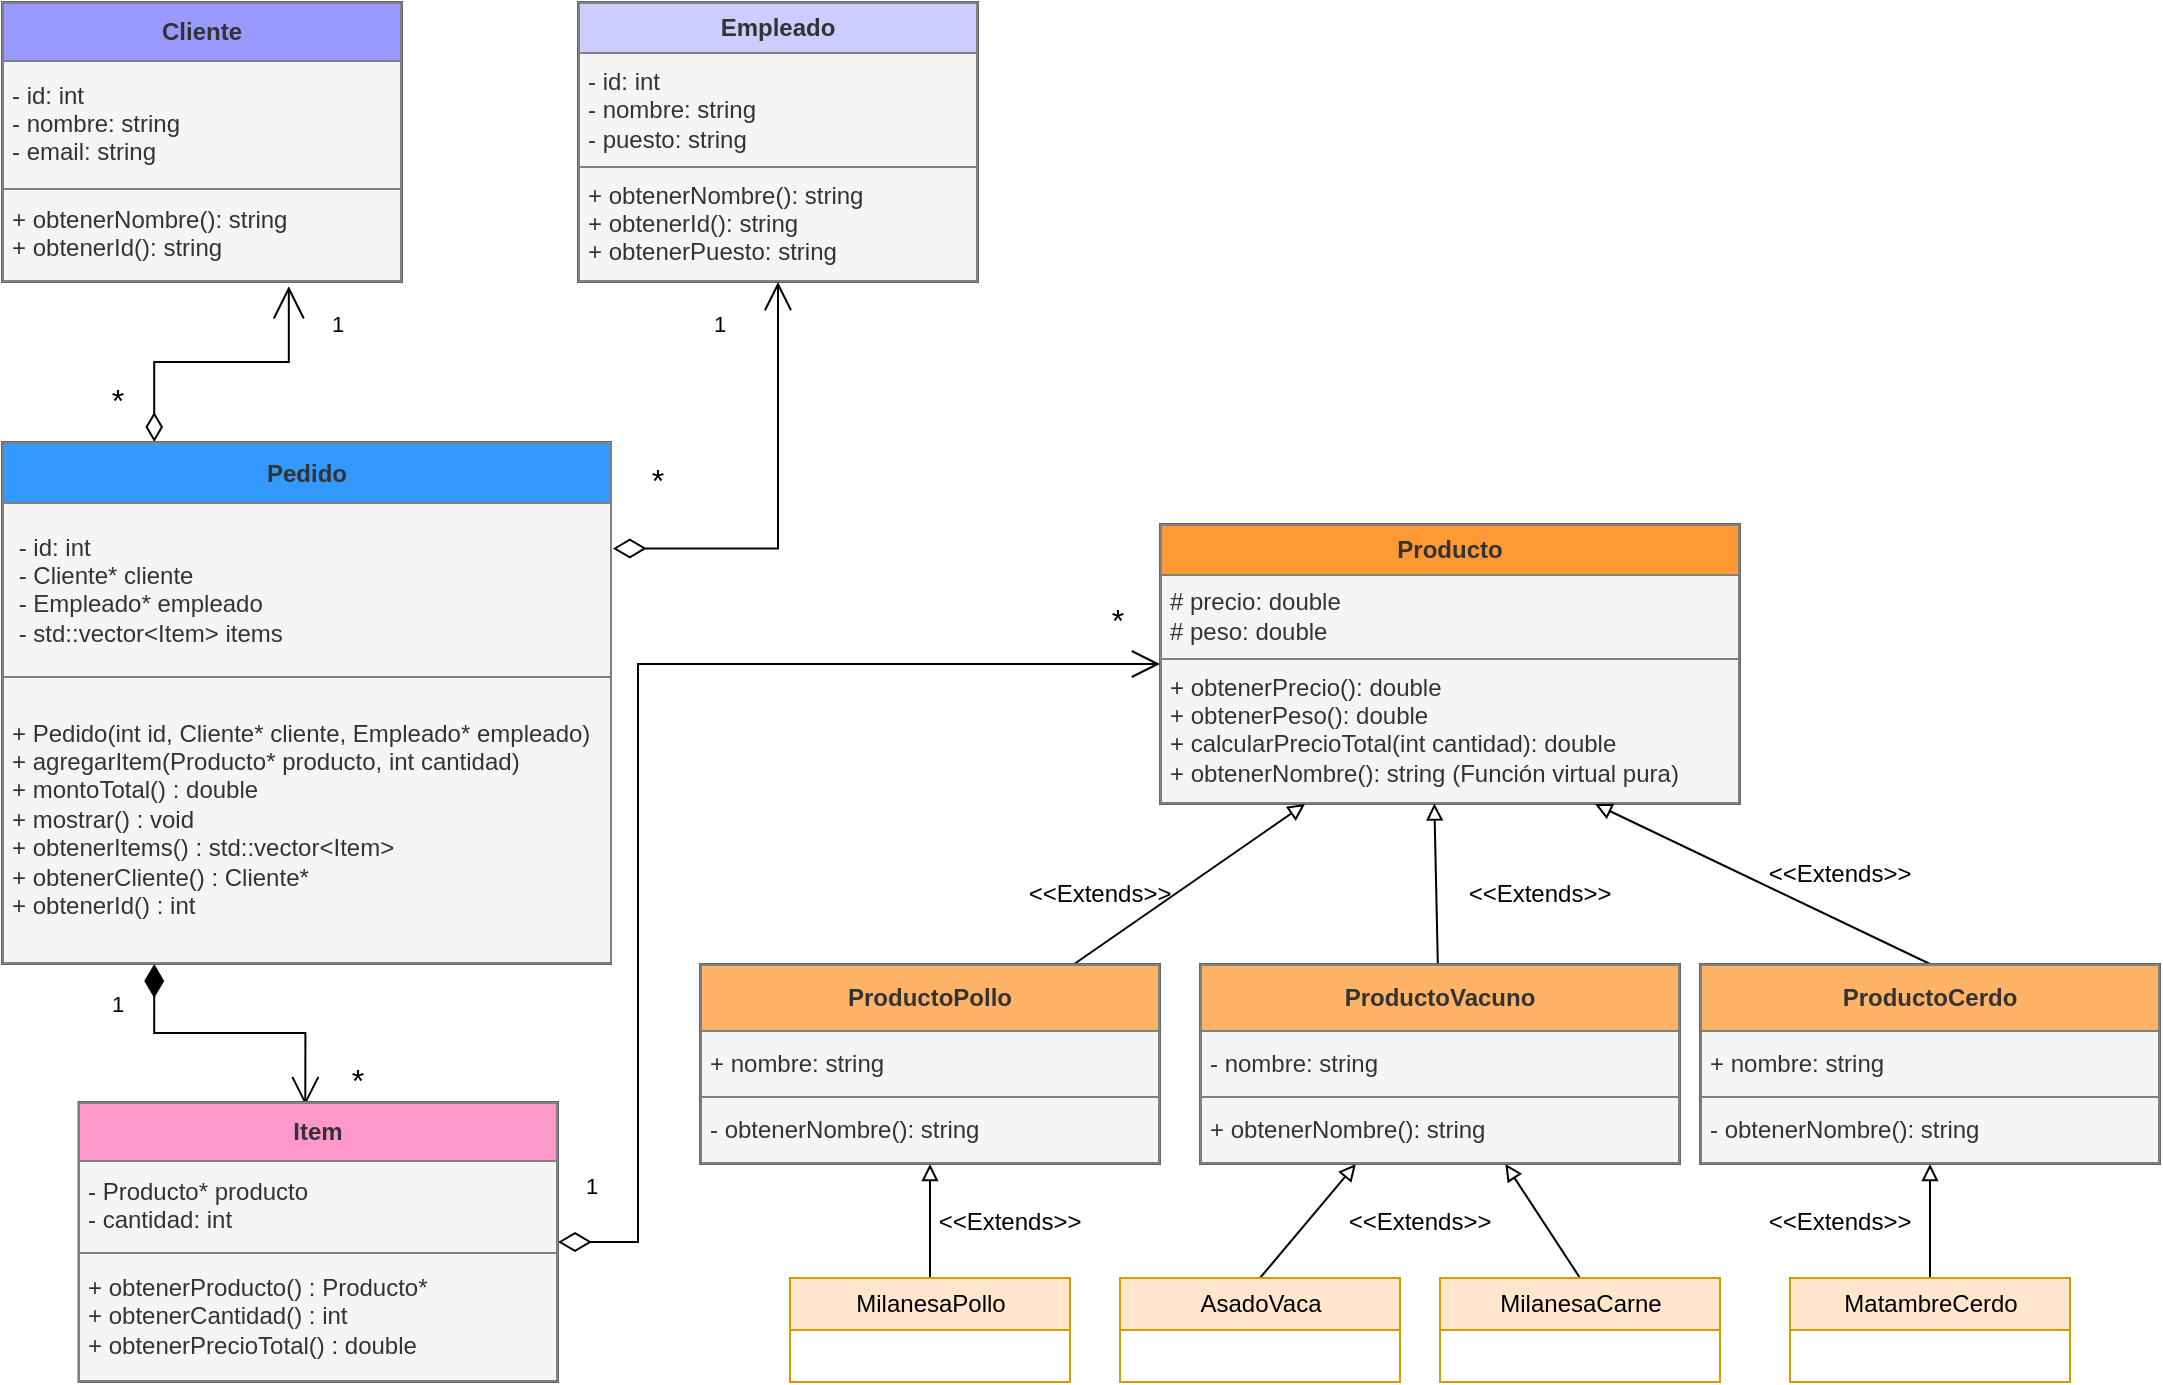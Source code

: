 <mxfile>
    <diagram id="5OWV4PbIZp0t7cs6TkMt" name="Page-1">
        <mxGraphModel dx="797" dy="815" grid="1" gridSize="10" guides="1" tooltips="1" connect="1" arrows="1" fold="1" page="1" pageScale="1" pageWidth="1169" pageHeight="827" background="#ffffff" math="0" shadow="0">
            <root>
                <mxCell id="0"/>
                <mxCell id="1" parent="0"/>
                <mxCell id="66" style="edgeStyle=orthogonalEdgeStyle;rounded=0;jumpSize=6;html=1;strokeColor=#000000;strokeWidth=1;fontSize=11;fontColor=#000000;startArrow=open;startFill=0;endArrow=diamondThin;endFill=0;startSize=14;endSize=12;targetPerimeterSpacing=0;entryX=0.25;entryY=0;entryDx=0;entryDy=0;exitX=0.717;exitY=1.015;exitDx=0;exitDy=0;exitPerimeter=0;" edge="1" parent="1" source="13" target="45">
                    <mxGeometry relative="1" as="geometry"/>
                </mxCell>
                <mxCell id="13" value="&lt;table border=&quot;1&quot; width=&quot;100%&quot; height=&quot;100%&quot; cellpadding=&quot;4&quot; style=&quot;width:100%;height:100%;border-collapse:collapse;&quot;&gt;&lt;tbody&gt;&lt;tr&gt;&lt;th style=&quot;background-color: rgb(153, 153, 255);&quot; align=&quot;center&quot;&gt;Cliente&lt;/th&gt;&lt;/tr&gt;&lt;tr&gt;&lt;td&gt;- id: int&lt;br&gt;- nombre: string&lt;br&gt;- email: string&lt;/td&gt;&lt;/tr&gt;&lt;tr&gt;&lt;td&gt;+ obtenerNombre(): string&lt;br&gt;+ obtenerId(): string&lt;/td&gt;&lt;/tr&gt;&lt;/tbody&gt;&lt;/table&gt;" style="text;html=1;whiteSpace=wrap;strokeColor=#666666;fillColor=#f5f5f5;overflow=fill;fontColor=#333333;labelBackgroundColor=none;labelBorderColor=none;" parent="1" vertex="1">
                    <mxGeometry x="62" y="60" width="200" height="140" as="geometry"/>
                </mxCell>
                <mxCell id="14" value="&lt;table border=&quot;1&quot; width=&quot;100%&quot; height=&quot;100%&quot; cellpadding=&quot;4&quot; style=&quot;width:100%;height:100%;border-collapse:collapse;&quot;&gt;&lt;tbody&gt;&lt;tr&gt;&lt;th style=&quot;background-color: rgb(204, 204, 255);&quot; align=&quot;center&quot;&gt;Empleado&lt;/th&gt;&lt;/tr&gt;&lt;tr&gt;&lt;td&gt;- id: int&lt;br&gt;- nombre: string&lt;br&gt;- puesto: string&lt;/td&gt;&lt;/tr&gt;&lt;tr&gt;&lt;td&gt;+ obtenerNombre(): string&lt;br&gt;+ obtenerId(): string&lt;br&gt;+ obtenerPuesto: string&lt;/td&gt;&lt;/tr&gt;&lt;/tbody&gt;&lt;/table&gt;" style="text;html=1;whiteSpace=wrap;strokeColor=#666666;fillColor=#f5f5f5;overflow=fill;fontColor=#333333;labelBackgroundColor=none;labelBorderColor=none;" parent="1" vertex="1">
                    <mxGeometry x="350" y="60" width="200" height="140" as="geometry"/>
                </mxCell>
                <mxCell id="15" value="&lt;table border=&quot;1&quot; width=&quot;100%&quot; height=&quot;100%&quot; cellpadding=&quot;4&quot; style=&quot;width:100%;height:100%;border-collapse:collapse;&quot;&gt;&lt;tbody&gt;&lt;tr&gt;&lt;th style=&quot;background-color: rgb(255, 153, 51);&quot; align=&quot;center&quot;&gt;Producto&lt;/th&gt;&lt;/tr&gt;&lt;tr&gt;&lt;td&gt;# precio: double&lt;br&gt;# peso: double&lt;br&gt;&lt;/td&gt;&lt;/tr&gt;&lt;tr&gt;&lt;td&gt;+ obtenerPrecio(): double&lt;br&gt;+ obtenerPeso(): double&lt;br&gt;+ calcularPrecioTotal(int cantidad): double&lt;br&gt;&lt;span class=&quot;hljs-operator&quot;&gt;+&lt;/span&gt;&amp;nbsp;obtenerNombre(): string (Función virtual pura)&lt;br&gt;&lt;/td&gt;&lt;/tr&gt;&lt;/tbody&gt;&lt;/table&gt;" style="text;html=1;whiteSpace=wrap;strokeColor=#666666;fillColor=#f5f5f5;overflow=fill;labelBackgroundColor=none;labelBorderColor=none;fillStyle=auto;shadow=0;rounded=0;glass=0;fontColor=#333333;" vertex="1" parent="1">
                    <mxGeometry x="641" y="321" width="290" height="140" as="geometry"/>
                </mxCell>
                <mxCell id="41" style="edgeStyle=none;html=1;exitX=0.5;exitY=0;exitDx=0;exitDy=0;entryX=0.5;entryY=1;entryDx=0;entryDy=0;strokeColor=#000000;fontColor=#000000;endArrow=block;endFill=0;" edge="1" parent="1" source="17" target="31">
                    <mxGeometry relative="1" as="geometry"/>
                </mxCell>
                <mxCell id="17" value="&lt;font color=&quot;#000000&quot;&gt;MatambreCerdo&lt;/font&gt;" style="swimlane;fontStyle=0;childLayout=stackLayout;horizontal=1;startSize=26;fillColor=#ffe6cc;horizontalStack=0;resizeParent=1;resizeParentMax=0;resizeLast=0;collapsible=1;marginBottom=0;html=1;strokeColor=#d79b00;" vertex="1" parent="1">
                    <mxGeometry x="956" y="698" width="140" height="52" as="geometry"/>
                </mxCell>
                <mxCell id="40" style="edgeStyle=none;html=1;exitX=0.5;exitY=0;exitDx=0;exitDy=0;strokeColor=#000000;fontColor=#000000;endArrow=block;endFill=0;" edge="1" parent="1" source="21" target="30">
                    <mxGeometry relative="1" as="geometry"/>
                </mxCell>
                <mxCell id="21" value="&lt;font color=&quot;#000000&quot;&gt;MilanesaCarne&lt;/font&gt;" style="swimlane;fontStyle=0;childLayout=stackLayout;horizontal=1;startSize=26;fillColor=#ffe6cc;horizontalStack=0;resizeParent=1;resizeParentMax=0;resizeLast=0;collapsible=1;marginBottom=0;html=1;strokeColor=#d79b00;" vertex="1" parent="1">
                    <mxGeometry x="781" y="698" width="140" height="52" as="geometry"/>
                </mxCell>
                <mxCell id="39" style="edgeStyle=none;html=1;exitX=0.5;exitY=0;exitDx=0;exitDy=0;strokeColor=#000000;fontColor=#000000;endArrow=block;endFill=0;" edge="1" parent="1" source="22" target="30">
                    <mxGeometry relative="1" as="geometry"/>
                </mxCell>
                <mxCell id="22" value="&lt;font color=&quot;#000000&quot;&gt;AsadoVaca&lt;/font&gt;" style="swimlane;fontStyle=0;childLayout=stackLayout;horizontal=1;startSize=26;fillColor=#ffe6cc;horizontalStack=0;resizeParent=1;resizeParentMax=0;resizeLast=0;collapsible=1;marginBottom=0;html=1;strokeColor=#d79b00;" vertex="1" parent="1">
                    <mxGeometry x="621" y="698" width="140" height="52" as="geometry"/>
                </mxCell>
                <mxCell id="38" style="edgeStyle=none;html=1;exitX=0.5;exitY=0;exitDx=0;exitDy=0;entryX=0.5;entryY=1;entryDx=0;entryDy=0;strokeColor=#000000;fontColor=#000000;endArrow=block;endFill=0;" edge="1" parent="1" source="23" target="29">
                    <mxGeometry relative="1" as="geometry"/>
                </mxCell>
                <mxCell id="23" value="&lt;font color=&quot;#000000&quot;&gt;MilanesaPollo&lt;/font&gt;" style="swimlane;fontStyle=0;childLayout=stackLayout;horizontal=1;startSize=26;fillColor=#ffe6cc;horizontalStack=0;resizeParent=1;resizeParentMax=0;resizeLast=0;collapsible=1;marginBottom=0;html=1;strokeColor=#d79b00;" vertex="1" parent="1">
                    <mxGeometry x="456" y="698" width="140" height="52" as="geometry"/>
                </mxCell>
                <mxCell id="32" style="edgeStyle=none;html=1;entryX=0.25;entryY=1;entryDx=0;entryDy=0;strokeColor=#000000;fontColor=#000000;endArrow=block;endFill=0;" edge="1" parent="1" source="29" target="15">
                    <mxGeometry relative="1" as="geometry"/>
                </mxCell>
                <mxCell id="29" value="&lt;table border=&quot;1&quot; width=&quot;100%&quot; height=&quot;100%&quot; cellpadding=&quot;4&quot; style=&quot;width:100%;height:100%;border-collapse:collapse;&quot;&gt;&lt;tbody&gt;&lt;tr&gt;&lt;th style=&quot;background-color: rgb(255, 179, 102);&quot; align=&quot;center&quot;&gt;ProductoPollo&lt;/th&gt;&lt;/tr&gt;&lt;tr&gt;&lt;td&gt;+ nombre: string&lt;br&gt;&lt;/td&gt;&lt;/tr&gt;&lt;tr&gt;&lt;td&gt;- obtenerNombre(): string&lt;br&gt;&lt;/td&gt;&lt;/tr&gt;&lt;/tbody&gt;&lt;/table&gt;" style="text;html=1;whiteSpace=wrap;strokeColor=#666666;fillColor=#f5f5f5;overflow=fill;fontColor=#333333;labelBackgroundColor=none;labelBorderColor=none;" vertex="1" parent="1">
                    <mxGeometry x="411" y="541" width="230" height="100" as="geometry"/>
                </mxCell>
                <mxCell id="33" style="edgeStyle=none;html=1;strokeColor=#000000;fontColor=#000000;endArrow=block;endFill=0;entryX=0.473;entryY=0.998;entryDx=0;entryDy=0;entryPerimeter=0;" edge="1" parent="1" source="30" target="15">
                    <mxGeometry relative="1" as="geometry">
                        <mxPoint x="781" y="481" as="targetPoint"/>
                    </mxGeometry>
                </mxCell>
                <mxCell id="30" value="&lt;table border=&quot;1&quot; width=&quot;100%&quot; height=&quot;100%&quot; cellpadding=&quot;4&quot; style=&quot;width:100%;height:100%;border-collapse:collapse;&quot;&gt;&lt;tbody&gt;&lt;tr&gt;&lt;th style=&quot;background-color: rgb(255, 179, 102);&quot; align=&quot;center&quot;&gt;ProductoVacuno&lt;/th&gt;&lt;/tr&gt;&lt;tr&gt;&lt;td&gt;- nombre: string&lt;br&gt;&lt;/td&gt;&lt;/tr&gt;&lt;tr&gt;&lt;td&gt;+ obtenerNombre(): string&lt;br&gt;&lt;/td&gt;&lt;/tr&gt;&lt;/tbody&gt;&lt;/table&gt;" style="text;html=1;whiteSpace=wrap;strokeColor=#666666;fillColor=#f5f5f5;overflow=fill;fontColor=#333333;labelBackgroundColor=none;labelBorderColor=none;" vertex="1" parent="1">
                    <mxGeometry x="661" y="541" width="240" height="100" as="geometry"/>
                </mxCell>
                <mxCell id="34" style="edgeStyle=none;html=1;exitX=0.5;exitY=0;exitDx=0;exitDy=0;entryX=0.75;entryY=1;entryDx=0;entryDy=0;strokeColor=#000000;fontColor=#000000;endArrow=block;endFill=0;" edge="1" parent="1" source="31" target="15">
                    <mxGeometry relative="1" as="geometry"/>
                </mxCell>
                <mxCell id="31" value="&lt;table border=&quot;1&quot; width=&quot;100%&quot; height=&quot;100%&quot; cellpadding=&quot;4&quot; style=&quot;width:100%;height:100%;border-collapse:collapse;&quot;&gt;&lt;tbody&gt;&lt;tr&gt;&lt;th style=&quot;background-color: rgb(255, 179, 102);&quot; align=&quot;center&quot;&gt;ProductoCerdo&lt;/th&gt;&lt;/tr&gt;&lt;tr&gt;&lt;td&gt;+ nombre: string&lt;br&gt;&lt;/td&gt;&lt;/tr&gt;&lt;tr&gt;&lt;td&gt;- obtenerNombre(): string&lt;br&gt;&lt;/td&gt;&lt;/tr&gt;&lt;/tbody&gt;&lt;/table&gt;" style="text;html=1;whiteSpace=wrap;strokeColor=#666666;fillColor=#f5f5f5;overflow=fill;fontColor=#333333;labelBackgroundColor=none;labelBorderColor=none;" vertex="1" parent="1">
                    <mxGeometry x="911" y="541" width="230" height="100" as="geometry"/>
                </mxCell>
                <mxCell id="35" value="&amp;lt;&amp;lt;Extends&amp;gt;&amp;gt;" style="text;html=1;strokeColor=none;fillColor=none;align=center;verticalAlign=middle;whiteSpace=wrap;rounded=0;fontColor=#000000;" vertex="1" parent="1">
                    <mxGeometry x="951" y="481" width="60" height="30" as="geometry"/>
                </mxCell>
                <mxCell id="36" value="&amp;lt;&amp;lt;Extends&amp;gt;&amp;gt;" style="text;html=1;strokeColor=none;fillColor=none;align=center;verticalAlign=middle;whiteSpace=wrap;rounded=0;fontColor=#000000;" vertex="1" parent="1">
                    <mxGeometry x="801" y="491" width="60" height="30" as="geometry"/>
                </mxCell>
                <mxCell id="37" value="&amp;lt;&amp;lt;Extends&amp;gt;&amp;gt;" style="text;html=1;strokeColor=none;fillColor=none;align=center;verticalAlign=middle;whiteSpace=wrap;rounded=0;fontColor=#000000;" vertex="1" parent="1">
                    <mxGeometry x="581" y="491" width="60" height="30" as="geometry"/>
                </mxCell>
                <mxCell id="42" value="&amp;lt;&amp;lt;Extends&amp;gt;&amp;gt;" style="text;html=1;strokeColor=none;fillColor=none;align=center;verticalAlign=middle;whiteSpace=wrap;rounded=0;fontColor=#000000;" vertex="1" parent="1">
                    <mxGeometry x="536" y="655" width="60" height="30" as="geometry"/>
                </mxCell>
                <mxCell id="43" value="&amp;lt;&amp;lt;Extends&amp;gt;&amp;gt;" style="text;html=1;strokeColor=none;fillColor=none;align=center;verticalAlign=middle;whiteSpace=wrap;rounded=0;fontColor=#000000;" vertex="1" parent="1">
                    <mxGeometry x="741" y="655" width="60" height="30" as="geometry"/>
                </mxCell>
                <mxCell id="44" value="&amp;lt;&amp;lt;Extends&amp;gt;&amp;gt;" style="text;html=1;strokeColor=none;fillColor=none;align=center;verticalAlign=middle;whiteSpace=wrap;rounded=0;fontColor=#000000;" vertex="1" parent="1">
                    <mxGeometry x="951" y="655" width="60" height="30" as="geometry"/>
                </mxCell>
                <mxCell id="63" style="edgeStyle=orthogonalEdgeStyle;rounded=0;jumpSize=6;html=1;entryX=0.473;entryY=0.011;entryDx=0;entryDy=0;entryPerimeter=0;strokeColor=#000000;strokeWidth=1;fontSize=11;fontColor=#000000;startArrow=diamondThin;startFill=1;endArrow=open;endFill=0;startSize=14;endSize=12;targetPerimeterSpacing=0;exitX=0.25;exitY=1;exitDx=0;exitDy=0;" edge="1" parent="1" source="45" target="46">
                    <mxGeometry relative="1" as="geometry">
                        <mxPoint x="210" y="520" as="sourcePoint"/>
                    </mxGeometry>
                </mxCell>
                <mxCell id="45" value="&lt;table border=&quot;1&quot; width=&quot;100%&quot; height=&quot;100%&quot; cellpadding=&quot;4&quot; style=&quot;width:100%;height:100%;border-collapse:collapse;&quot;&gt;&lt;tbody&gt;&lt;tr&gt;&lt;th style=&quot;background-color: rgb(51, 153, 255);&quot; align=&quot;center&quot;&gt;Pedido&lt;/th&gt;&lt;/tr&gt;&lt;tr&gt;&lt;td&gt;&amp;nbsp;- id: int&lt;br&gt;&amp;nbsp;- Cliente* cliente&lt;br&gt;&amp;nbsp;- Empleado* empleado&lt;br&gt;&amp;nbsp;- std::vector&amp;lt;Item&amp;gt; items&lt;br&gt;&lt;/td&gt;&lt;/tr&gt;&lt;tr&gt;&lt;td&gt;+ Pedido(int id, Cliente* cliente, Empleado* empleado)&lt;br&gt;+ agregarItem(Producto* producto, int cantidad)&lt;br&gt;    + montoTotal() : double&lt;br&gt;+ mostrar() : void&lt;br&gt;+ obtenerItems() : std::vector&amp;lt;Item&amp;gt;&lt;br&gt;+ obtenerCliente() : Cliente*&lt;br&gt;    + obtenerId() : int&lt;br&gt;&lt;/td&gt;&lt;/tr&gt;&lt;/tbody&gt;&lt;/table&gt;" style="text;html=1;whiteSpace=wrap;strokeColor=#666666;fillColor=#f5f5f5;overflow=fill;fontColor=#333333;labelBackgroundColor=none;labelBorderColor=none;" vertex="1" parent="1">
                    <mxGeometry x="62" y="280" width="304.5" height="261" as="geometry"/>
                </mxCell>
                <mxCell id="59" style="edgeStyle=orthogonalEdgeStyle;rounded=0;jumpSize=6;html=1;entryX=0;entryY=0.5;entryDx=0;entryDy=0;strokeColor=#000000;strokeWidth=1;fontSize=11;fontColor=#000000;endArrow=open;endFill=0;targetPerimeterSpacing=0;endSize=12;startSize=14;startArrow=diamondThin;startFill=0;" edge="1" parent="1" source="46" target="15">
                    <mxGeometry relative="1" as="geometry">
                        <Array as="points">
                            <mxPoint x="380" y="680"/>
                            <mxPoint x="380" y="391"/>
                        </Array>
                    </mxGeometry>
                </mxCell>
                <mxCell id="46" value="&lt;table border=&quot;1&quot; width=&quot;100%&quot; height=&quot;100%&quot; cellpadding=&quot;4&quot; style=&quot;width:100%;height:100%;border-collapse:collapse;&quot;&gt;&lt;tbody&gt;&lt;tr&gt;&lt;th style=&quot;background-color: rgb(255, 153, 204);&quot; align=&quot;center&quot;&gt;Item&lt;/th&gt;&lt;/tr&gt;&lt;tr&gt;&lt;td&gt;- Producto* producto&lt;br&gt;- cantidad: int&lt;br&gt;&lt;/td&gt;&lt;/tr&gt;&lt;tr&gt;&lt;td&gt;+ obtenerProducto() : Producto*&lt;br&gt;    + obtenerCantidad() : int&lt;br&gt;    + obtenerPrecioTotal() : double&lt;br&gt;&lt;/td&gt;&lt;/tr&gt;&lt;/tbody&gt;&lt;/table&gt;" style="text;html=1;whiteSpace=wrap;strokeColor=#666666;fillColor=#f5f5f5;overflow=fill;fontColor=#333333;labelBackgroundColor=none;labelBorderColor=none;" vertex="1" parent="1">
                    <mxGeometry x="100.25" y="610" width="239.75" height="140" as="geometry"/>
                </mxCell>
                <mxCell id="53" value="" style="endArrow=open;html=1;endSize=12;startArrow=diamondThin;startSize=14;startFill=0;edgeStyle=orthogonalEdgeStyle;rounded=0;exitX=1.003;exitY=0.204;exitDx=0;exitDy=0;exitPerimeter=0;strokeColor=#000000;" edge="1" parent="1" source="45" target="14">
                    <mxGeometry x="-0.091" y="-100" relative="1" as="geometry">
                        <mxPoint x="301" y="250" as="sourcePoint"/>
                        <mxPoint x="411" y="250" as="targetPoint"/>
                        <mxPoint as="offset"/>
                    </mxGeometry>
                </mxCell>
                <mxCell id="56" value="&lt;p style=&quot;line-height: 100%;&quot;&gt;&lt;font style=&quot;font-size: 16px;&quot;&gt;*&lt;/font&gt;&lt;/p&gt;" style="text;html=1;strokeColor=none;fillColor=none;align=center;verticalAlign=middle;whiteSpace=wrap;rounded=0;shadow=0;glass=0;labelBackgroundColor=none;sketch=0;fillStyle=auto;fontColor=#000000;strokeWidth=2;" vertex="1" parent="1">
                    <mxGeometry x="380" y="290" width="20" height="20" as="geometry"/>
                </mxCell>
                <mxCell id="58" value="&lt;p style=&quot;line-height: 100%;&quot;&gt;&lt;font style=&quot;font-size: 11px;&quot;&gt;1&lt;/font&gt;&lt;/p&gt;" style="text;html=1;strokeColor=none;fillColor=none;align=center;verticalAlign=middle;whiteSpace=wrap;rounded=0;shadow=0;glass=0;labelBackgroundColor=none;sketch=0;fillStyle=auto;fontColor=#000000;strokeWidth=2;" vertex="1" parent="1">
                    <mxGeometry x="411" y="210" width="20" height="20" as="geometry"/>
                </mxCell>
                <mxCell id="60" value="&lt;p style=&quot;line-height: 100%;&quot;&gt;&lt;font style=&quot;font-size: 11px;&quot;&gt;1&lt;/font&gt;&lt;/p&gt;" style="text;html=1;strokeColor=none;fillColor=none;align=center;verticalAlign=middle;whiteSpace=wrap;rounded=0;shadow=0;glass=0;labelBackgroundColor=none;sketch=0;fillStyle=auto;fontColor=#000000;strokeWidth=2;" vertex="1" parent="1">
                    <mxGeometry x="346.5" y="641" width="20" height="20" as="geometry"/>
                </mxCell>
                <mxCell id="61" value="&lt;p style=&quot;line-height: 100%;&quot;&gt;&lt;font style=&quot;font-size: 16px;&quot;&gt;*&lt;/font&gt;&lt;/p&gt;" style="text;html=1;strokeColor=none;fillColor=none;align=center;verticalAlign=middle;whiteSpace=wrap;rounded=0;shadow=0;glass=0;labelBackgroundColor=none;sketch=0;fillStyle=auto;fontColor=#000000;strokeWidth=2;" vertex="1" parent="1">
                    <mxGeometry x="610" y="360" width="20" height="20" as="geometry"/>
                </mxCell>
                <mxCell id="64" value="&lt;p style=&quot;line-height: 100%;&quot;&gt;&lt;font style=&quot;font-size: 11px;&quot;&gt;1&lt;/font&gt;&lt;/p&gt;" style="text;html=1;strokeColor=none;fillColor=none;align=center;verticalAlign=middle;whiteSpace=wrap;rounded=0;shadow=0;glass=0;labelBackgroundColor=none;sketch=0;fillStyle=auto;fontColor=#000000;strokeWidth=2;" vertex="1" parent="1">
                    <mxGeometry x="110" y="550" width="20" height="20" as="geometry"/>
                </mxCell>
                <mxCell id="65" value="&lt;p style=&quot;line-height: 100%;&quot;&gt;&lt;font style=&quot;font-size: 16px;&quot;&gt;*&lt;/font&gt;&lt;/p&gt;" style="text;html=1;strokeColor=none;fillColor=none;align=center;verticalAlign=middle;whiteSpace=wrap;rounded=0;shadow=0;glass=0;labelBackgroundColor=none;sketch=0;fillStyle=auto;fontColor=#000000;strokeWidth=2;" vertex="1" parent="1">
                    <mxGeometry x="230" y="590" width="20" height="20" as="geometry"/>
                </mxCell>
                <mxCell id="67" value="&lt;p style=&quot;line-height: 100%;&quot;&gt;&lt;font style=&quot;font-size: 16px;&quot;&gt;*&lt;/font&gt;&lt;/p&gt;" style="text;html=1;strokeColor=none;fillColor=none;align=center;verticalAlign=middle;whiteSpace=wrap;rounded=0;shadow=0;glass=0;labelBackgroundColor=none;sketch=0;fillStyle=auto;fontColor=#000000;strokeWidth=2;" vertex="1" parent="1">
                    <mxGeometry x="110" y="250" width="20" height="20" as="geometry"/>
                </mxCell>
                <mxCell id="68" value="&lt;p style=&quot;line-height: 100%;&quot;&gt;&lt;font style=&quot;font-size: 11px;&quot;&gt;1&lt;/font&gt;&lt;/p&gt;" style="text;html=1;strokeColor=none;fillColor=none;align=center;verticalAlign=middle;whiteSpace=wrap;rounded=0;shadow=0;glass=0;labelBackgroundColor=none;sketch=0;fillStyle=auto;fontColor=#000000;strokeWidth=2;" vertex="1" parent="1">
                    <mxGeometry x="220" y="210" width="20" height="20" as="geometry"/>
                </mxCell>
            </root>
        </mxGraphModel>
    </diagram>
</mxfile>